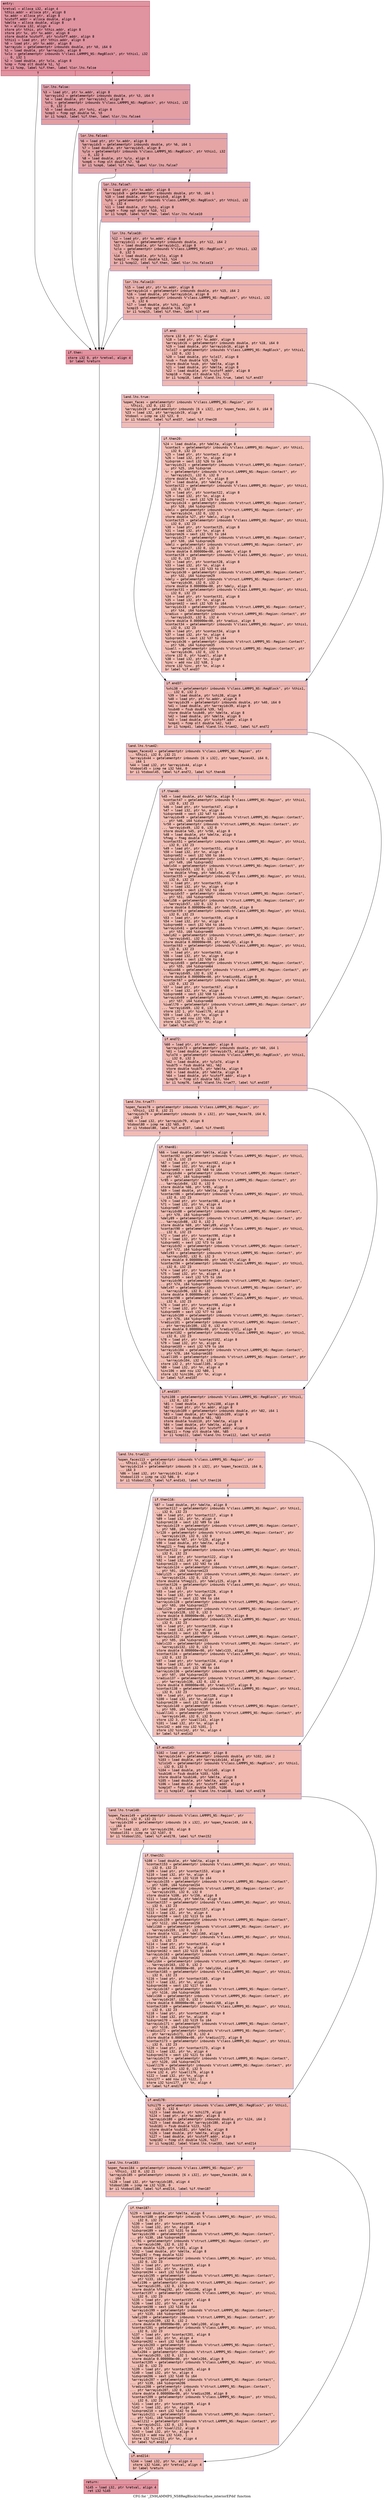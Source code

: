 digraph "CFG for '_ZN9LAMMPS_NS8RegBlock16surface_interiorEPdd' function" {
	label="CFG for '_ZN9LAMMPS_NS8RegBlock16surface_interiorEPdd' function";

	Node0x55e6d4febbb0 [shape=record,color="#b70d28ff", style=filled, fillcolor="#b70d2870" fontname="Courier",label="{entry:\l|  %retval = alloca i32, align 4\l  %this.addr = alloca ptr, align 8\l  %x.addr = alloca ptr, align 8\l  %cutoff.addr = alloca double, align 8\l  %delta = alloca double, align 8\l  %n = alloca i32, align 4\l  store ptr %this, ptr %this.addr, align 8\l  store ptr %x, ptr %x.addr, align 8\l  store double %cutoff, ptr %cutoff.addr, align 8\l  %this1 = load ptr, ptr %this.addr, align 8\l  %0 = load ptr, ptr %x.addr, align 8\l  %arrayidx = getelementptr inbounds double, ptr %0, i64 0\l  %1 = load double, ptr %arrayidx, align 8\l  %xlo = getelementptr inbounds %\"class.LAMMPS_NS::RegBlock\", ptr %this1, i32\l... 0, i32 1\l  %2 = load double, ptr %xlo, align 8\l  %cmp = fcmp olt double %1, %2\l  br i1 %cmp, label %if.then, label %lor.lhs.false\l|{<s0>T|<s1>F}}"];
	Node0x55e6d4febbb0:s0 -> Node0x55e6d4fec6a0[tooltip="entry -> if.then\nProbability 50.00%" ];
	Node0x55e6d4febbb0:s1 -> Node0x55e6d4fec710[tooltip="entry -> lor.lhs.false\nProbability 50.00%" ];
	Node0x55e6d4fec710 [shape=record,color="#3d50c3ff", style=filled, fillcolor="#be242e70" fontname="Courier",label="{lor.lhs.false:\l|  %3 = load ptr, ptr %x.addr, align 8\l  %arrayidx2 = getelementptr inbounds double, ptr %3, i64 0\l  %4 = load double, ptr %arrayidx2, align 8\l  %xhi = getelementptr inbounds %\"class.LAMMPS_NS::RegBlock\", ptr %this1, i32\l... 0, i32 2\l  %5 = load double, ptr %xhi, align 8\l  %cmp3 = fcmp ogt double %4, %5\l  br i1 %cmp3, label %if.then, label %lor.lhs.false4\l|{<s0>T|<s1>F}}"];
	Node0x55e6d4fec710:s0 -> Node0x55e6d4fec6a0[tooltip="lor.lhs.false -> if.then\nProbability 50.00%" ];
	Node0x55e6d4fec710:s1 -> Node0x55e6d4fecc20[tooltip="lor.lhs.false -> lor.lhs.false4\nProbability 50.00%" ];
	Node0x55e6d4fecc20 [shape=record,color="#3d50c3ff", style=filled, fillcolor="#c5333470" fontname="Courier",label="{lor.lhs.false4:\l|  %6 = load ptr, ptr %x.addr, align 8\l  %arrayidx5 = getelementptr inbounds double, ptr %6, i64 1\l  %7 = load double, ptr %arrayidx5, align 8\l  %ylo = getelementptr inbounds %\"class.LAMMPS_NS::RegBlock\", ptr %this1, i32\l... 0, i32 3\l  %8 = load double, ptr %ylo, align 8\l  %cmp6 = fcmp olt double %7, %8\l  br i1 %cmp6, label %if.then, label %lor.lhs.false7\l|{<s0>T|<s1>F}}"];
	Node0x55e6d4fecc20:s0 -> Node0x55e6d4fec6a0[tooltip="lor.lhs.false4 -> if.then\nProbability 50.00%" ];
	Node0x55e6d4fecc20:s1 -> Node0x55e6d4fed130[tooltip="lor.lhs.false4 -> lor.lhs.false7\nProbability 50.00%" ];
	Node0x55e6d4fed130 [shape=record,color="#3d50c3ff", style=filled, fillcolor="#ca3b3770" fontname="Courier",label="{lor.lhs.false7:\l|  %9 = load ptr, ptr %x.addr, align 8\l  %arrayidx8 = getelementptr inbounds double, ptr %9, i64 1\l  %10 = load double, ptr %arrayidx8, align 8\l  %yhi = getelementptr inbounds %\"class.LAMMPS_NS::RegBlock\", ptr %this1, i32\l... 0, i32 4\l  %11 = load double, ptr %yhi, align 8\l  %cmp9 = fcmp ogt double %10, %11\l  br i1 %cmp9, label %if.then, label %lor.lhs.false10\l|{<s0>T|<s1>F}}"];
	Node0x55e6d4fed130:s0 -> Node0x55e6d4fec6a0[tooltip="lor.lhs.false7 -> if.then\nProbability 50.00%" ];
	Node0x55e6d4fed130:s1 -> Node0x55e6d4fed7e0[tooltip="lor.lhs.false7 -> lor.lhs.false10\nProbability 50.00%" ];
	Node0x55e6d4fed7e0 [shape=record,color="#3d50c3ff", style=filled, fillcolor="#d0473d70" fontname="Courier",label="{lor.lhs.false10:\l|  %12 = load ptr, ptr %x.addr, align 8\l  %arrayidx11 = getelementptr inbounds double, ptr %12, i64 2\l  %13 = load double, ptr %arrayidx11, align 8\l  %zlo = getelementptr inbounds %\"class.LAMMPS_NS::RegBlock\", ptr %this1, i32\l... 0, i32 5\l  %14 = load double, ptr %zlo, align 8\l  %cmp12 = fcmp olt double %13, %14\l  br i1 %cmp12, label %if.then, label %lor.lhs.false13\l|{<s0>T|<s1>F}}"];
	Node0x55e6d4fed7e0:s0 -> Node0x55e6d4fec6a0[tooltip="lor.lhs.false10 -> if.then\nProbability 50.00%" ];
	Node0x55e6d4fed7e0:s1 -> Node0x55e6d4fedcd0[tooltip="lor.lhs.false10 -> lor.lhs.false13\nProbability 50.00%" ];
	Node0x55e6d4fedcd0 [shape=record,color="#3d50c3ff", style=filled, fillcolor="#d6524470" fontname="Courier",label="{lor.lhs.false13:\l|  %15 = load ptr, ptr %x.addr, align 8\l  %arrayidx14 = getelementptr inbounds double, ptr %15, i64 2\l  %16 = load double, ptr %arrayidx14, align 8\l  %zhi = getelementptr inbounds %\"class.LAMMPS_NS::RegBlock\", ptr %this1, i32\l... 0, i32 6\l  %17 = load double, ptr %zhi, align 8\l  %cmp15 = fcmp ogt double %16, %17\l  br i1 %cmp15, label %if.then, label %if.end\l|{<s0>T|<s1>F}}"];
	Node0x55e6d4fedcd0:s0 -> Node0x55e6d4fec6a0[tooltip="lor.lhs.false13 -> if.then\nProbability 50.00%" ];
	Node0x55e6d4fedcd0:s1 -> Node0x55e6d4fee1e0[tooltip="lor.lhs.false13 -> if.end\nProbability 50.00%" ];
	Node0x55e6d4fec6a0 [shape=record,color="#b70d28ff", style=filled, fillcolor="#b70d2870" fontname="Courier",label="{if.then:\l|  store i32 0, ptr %retval, align 4\l  br label %return\l}"];
	Node0x55e6d4fec6a0 -> Node0x55e6d4fee3a0[tooltip="if.then -> return\nProbability 100.00%" ];
	Node0x55e6d4fee1e0 [shape=record,color="#3d50c3ff", style=filled, fillcolor="#dc5d4a70" fontname="Courier",label="{if.end:\l|  store i32 0, ptr %n, align 4\l  %18 = load ptr, ptr %x.addr, align 8\l  %arrayidx16 = getelementptr inbounds double, ptr %18, i64 0\l  %19 = load double, ptr %arrayidx16, align 8\l  %xlo17 = getelementptr inbounds %\"class.LAMMPS_NS::RegBlock\", ptr %this1,\l... i32 0, i32 1\l  %20 = load double, ptr %xlo17, align 8\l  %sub = fsub double %19, %20\l  store double %sub, ptr %delta, align 8\l  %21 = load double, ptr %delta, align 8\l  %22 = load double, ptr %cutoff.addr, align 8\l  %cmp18 = fcmp olt double %21, %22\l  br i1 %cmp18, label %land.lhs.true, label %if.end37\l|{<s0>T|<s1>F}}"];
	Node0x55e6d4fee1e0:s0 -> Node0x55e6d4feeb50[tooltip="if.end -> land.lhs.true\nProbability 50.00%" ];
	Node0x55e6d4fee1e0:s1 -> Node0x55e6d4feebd0[tooltip="if.end -> if.end37\nProbability 50.00%" ];
	Node0x55e6d4feeb50 [shape=record,color="#3d50c3ff", style=filled, fillcolor="#e1675170" fontname="Courier",label="{land.lhs.true:\l|  %open_faces = getelementptr inbounds %\"class.LAMMPS_NS::Region\", ptr\l... %this1, i32 0, i32 21\l  %arrayidx19 = getelementptr inbounds [6 x i32], ptr %open_faces, i64 0, i64 0\l  %23 = load i32, ptr %arrayidx19, align 8\l  %tobool = icmp ne i32 %23, 0\l  br i1 %tobool, label %if.end37, label %if.then20\l|{<s0>T|<s1>F}}"];
	Node0x55e6d4feeb50:s0 -> Node0x55e6d4feebd0[tooltip="land.lhs.true -> if.end37\nProbability 62.50%" ];
	Node0x55e6d4feeb50:s1 -> Node0x55e6d4fef010[tooltip="land.lhs.true -> if.then20\nProbability 37.50%" ];
	Node0x55e6d4fef010 [shape=record,color="#3d50c3ff", style=filled, fillcolor="#e5705870" fontname="Courier",label="{if.then20:\l|  %24 = load double, ptr %delta, align 8\l  %contact = getelementptr inbounds %\"class.LAMMPS_NS::Region\", ptr %this1,\l... i32 0, i32 23\l  %25 = load ptr, ptr %contact, align 8\l  %26 = load i32, ptr %n, align 4\l  %idxprom = sext i32 %26 to i64\l  %arrayidx21 = getelementptr inbounds %\"struct.LAMMPS_NS::Region::Contact\",\l... ptr %25, i64 %idxprom\l  %r = getelementptr inbounds %\"struct.LAMMPS_NS::Region::Contact\", ptr\l... %arrayidx21, i32 0, i32 0\l  store double %24, ptr %r, align 8\l  %27 = load double, ptr %delta, align 8\l  %contact22 = getelementptr inbounds %\"class.LAMMPS_NS::Region\", ptr %this1,\l... i32 0, i32 23\l  %28 = load ptr, ptr %contact22, align 8\l  %29 = load i32, ptr %n, align 4\l  %idxprom23 = sext i32 %29 to i64\l  %arrayidx24 = getelementptr inbounds %\"struct.LAMMPS_NS::Region::Contact\",\l... ptr %28, i64 %idxprom23\l  %delx = getelementptr inbounds %\"struct.LAMMPS_NS::Region::Contact\", ptr\l... %arrayidx24, i32 0, i32 1\l  store double %27, ptr %delx, align 8\l  %contact25 = getelementptr inbounds %\"class.LAMMPS_NS::Region\", ptr %this1,\l... i32 0, i32 23\l  %30 = load ptr, ptr %contact25, align 8\l  %31 = load i32, ptr %n, align 4\l  %idxprom26 = sext i32 %31 to i64\l  %arrayidx27 = getelementptr inbounds %\"struct.LAMMPS_NS::Region::Contact\",\l... ptr %30, i64 %idxprom26\l  %delz = getelementptr inbounds %\"struct.LAMMPS_NS::Region::Contact\", ptr\l... %arrayidx27, i32 0, i32 3\l  store double 0.000000e+00, ptr %delz, align 8\l  %contact28 = getelementptr inbounds %\"class.LAMMPS_NS::Region\", ptr %this1,\l... i32 0, i32 23\l  %32 = load ptr, ptr %contact28, align 8\l  %33 = load i32, ptr %n, align 4\l  %idxprom29 = sext i32 %33 to i64\l  %arrayidx30 = getelementptr inbounds %\"struct.LAMMPS_NS::Region::Contact\",\l... ptr %32, i64 %idxprom29\l  %dely = getelementptr inbounds %\"struct.LAMMPS_NS::Region::Contact\", ptr\l... %arrayidx30, i32 0, i32 2\l  store double 0.000000e+00, ptr %dely, align 8\l  %contact31 = getelementptr inbounds %\"class.LAMMPS_NS::Region\", ptr %this1,\l... i32 0, i32 23\l  %34 = load ptr, ptr %contact31, align 8\l  %35 = load i32, ptr %n, align 4\l  %idxprom32 = sext i32 %35 to i64\l  %arrayidx33 = getelementptr inbounds %\"struct.LAMMPS_NS::Region::Contact\",\l... ptr %34, i64 %idxprom32\l  %radius = getelementptr inbounds %\"struct.LAMMPS_NS::Region::Contact\", ptr\l... %arrayidx33, i32 0, i32 4\l  store double 0.000000e+00, ptr %radius, align 8\l  %contact34 = getelementptr inbounds %\"class.LAMMPS_NS::Region\", ptr %this1,\l... i32 0, i32 23\l  %36 = load ptr, ptr %contact34, align 8\l  %37 = load i32, ptr %n, align 4\l  %idxprom35 = sext i32 %37 to i64\l  %arrayidx36 = getelementptr inbounds %\"struct.LAMMPS_NS::Region::Contact\",\l... ptr %36, i64 %idxprom35\l  %iwall = getelementptr inbounds %\"struct.LAMMPS_NS::Region::Contact\", ptr\l... %arrayidx36, i32 0, i32 5\l  store i32 0, ptr %iwall, align 8\l  %38 = load i32, ptr %n, align 4\l  %inc = add nsw i32 %38, 1\l  store i32 %inc, ptr %n, align 4\l  br label %if.end37\l}"];
	Node0x55e6d4fef010 -> Node0x55e6d4feebd0[tooltip="if.then20 -> if.end37\nProbability 100.00%" ];
	Node0x55e6d4feebd0 [shape=record,color="#3d50c3ff", style=filled, fillcolor="#dc5d4a70" fontname="Courier",label="{if.end37:\l|  %xhi38 = getelementptr inbounds %\"class.LAMMPS_NS::RegBlock\", ptr %this1,\l... i32 0, i32 2\l  %39 = load double, ptr %xhi38, align 8\l  %40 = load ptr, ptr %x.addr, align 8\l  %arrayidx39 = getelementptr inbounds double, ptr %40, i64 0\l  %41 = load double, ptr %arrayidx39, align 8\l  %sub40 = fsub double %39, %41\l  store double %sub40, ptr %delta, align 8\l  %42 = load double, ptr %delta, align 8\l  %43 = load double, ptr %cutoff.addr, align 8\l  %cmp41 = fcmp olt double %42, %43\l  br i1 %cmp41, label %land.lhs.true42, label %if.end72\l|{<s0>T|<s1>F}}"];
	Node0x55e6d4feebd0:s0 -> Node0x55e6d4ff1df0[tooltip="if.end37 -> land.lhs.true42\nProbability 50.00%" ];
	Node0x55e6d4feebd0:s1 -> Node0x55e6d4ff1e70[tooltip="if.end37 -> if.end72\nProbability 50.00%" ];
	Node0x55e6d4ff1df0 [shape=record,color="#3d50c3ff", style=filled, fillcolor="#e1675170" fontname="Courier",label="{land.lhs.true42:\l|  %open_faces43 = getelementptr inbounds %\"class.LAMMPS_NS::Region\", ptr\l... %this1, i32 0, i32 21\l  %arrayidx44 = getelementptr inbounds [6 x i32], ptr %open_faces43, i64 0,\l... i64 1\l  %44 = load i32, ptr %arrayidx44, align 4\l  %tobool45 = icmp ne i32 %44, 0\l  br i1 %tobool45, label %if.end72, label %if.then46\l|{<s0>T|<s1>F}}"];
	Node0x55e6d4ff1df0:s0 -> Node0x55e6d4ff1e70[tooltip="land.lhs.true42 -> if.end72\nProbability 62.50%" ];
	Node0x55e6d4ff1df0:s1 -> Node0x55e6d4ff22c0[tooltip="land.lhs.true42 -> if.then46\nProbability 37.50%" ];
	Node0x55e6d4ff22c0 [shape=record,color="#3d50c3ff", style=filled, fillcolor="#e5705870" fontname="Courier",label="{if.then46:\l|  %45 = load double, ptr %delta, align 8\l  %contact47 = getelementptr inbounds %\"class.LAMMPS_NS::Region\", ptr %this1,\l... i32 0, i32 23\l  %46 = load ptr, ptr %contact47, align 8\l  %47 = load i32, ptr %n, align 4\l  %idxprom48 = sext i32 %47 to i64\l  %arrayidx49 = getelementptr inbounds %\"struct.LAMMPS_NS::Region::Contact\",\l... ptr %46, i64 %idxprom48\l  %r50 = getelementptr inbounds %\"struct.LAMMPS_NS::Region::Contact\", ptr\l... %arrayidx49, i32 0, i32 0\l  store double %45, ptr %r50, align 8\l  %48 = load double, ptr %delta, align 8\l  %fneg = fneg double %48\l  %contact51 = getelementptr inbounds %\"class.LAMMPS_NS::Region\", ptr %this1,\l... i32 0, i32 23\l  %49 = load ptr, ptr %contact51, align 8\l  %50 = load i32, ptr %n, align 4\l  %idxprom52 = sext i32 %50 to i64\l  %arrayidx53 = getelementptr inbounds %\"struct.LAMMPS_NS::Region::Contact\",\l... ptr %49, i64 %idxprom52\l  %delx54 = getelementptr inbounds %\"struct.LAMMPS_NS::Region::Contact\", ptr\l... %arrayidx53, i32 0, i32 1\l  store double %fneg, ptr %delx54, align 8\l  %contact55 = getelementptr inbounds %\"class.LAMMPS_NS::Region\", ptr %this1,\l... i32 0, i32 23\l  %51 = load ptr, ptr %contact55, align 8\l  %52 = load i32, ptr %n, align 4\l  %idxprom56 = sext i32 %52 to i64\l  %arrayidx57 = getelementptr inbounds %\"struct.LAMMPS_NS::Region::Contact\",\l... ptr %51, i64 %idxprom56\l  %delz58 = getelementptr inbounds %\"struct.LAMMPS_NS::Region::Contact\", ptr\l... %arrayidx57, i32 0, i32 3\l  store double 0.000000e+00, ptr %delz58, align 8\l  %contact59 = getelementptr inbounds %\"class.LAMMPS_NS::Region\", ptr %this1,\l... i32 0, i32 23\l  %53 = load ptr, ptr %contact59, align 8\l  %54 = load i32, ptr %n, align 4\l  %idxprom60 = sext i32 %54 to i64\l  %arrayidx61 = getelementptr inbounds %\"struct.LAMMPS_NS::Region::Contact\",\l... ptr %53, i64 %idxprom60\l  %dely62 = getelementptr inbounds %\"struct.LAMMPS_NS::Region::Contact\", ptr\l... %arrayidx61, i32 0, i32 2\l  store double 0.000000e+00, ptr %dely62, align 8\l  %contact63 = getelementptr inbounds %\"class.LAMMPS_NS::Region\", ptr %this1,\l... i32 0, i32 23\l  %55 = load ptr, ptr %contact63, align 8\l  %56 = load i32, ptr %n, align 4\l  %idxprom64 = sext i32 %56 to i64\l  %arrayidx65 = getelementptr inbounds %\"struct.LAMMPS_NS::Region::Contact\",\l... ptr %55, i64 %idxprom64\l  %radius66 = getelementptr inbounds %\"struct.LAMMPS_NS::Region::Contact\", ptr\l... %arrayidx65, i32 0, i32 4\l  store double 0.000000e+00, ptr %radius66, align 8\l  %contact67 = getelementptr inbounds %\"class.LAMMPS_NS::Region\", ptr %this1,\l... i32 0, i32 23\l  %57 = load ptr, ptr %contact67, align 8\l  %58 = load i32, ptr %n, align 4\l  %idxprom68 = sext i32 %58 to i64\l  %arrayidx69 = getelementptr inbounds %\"struct.LAMMPS_NS::Region::Contact\",\l... ptr %57, i64 %idxprom68\l  %iwall70 = getelementptr inbounds %\"struct.LAMMPS_NS::Region::Contact\", ptr\l... %arrayidx69, i32 0, i32 5\l  store i32 1, ptr %iwall70, align 8\l  %59 = load i32, ptr %n, align 4\l  %inc71 = add nsw i32 %59, 1\l  store i32 %inc71, ptr %n, align 4\l  br label %if.end72\l}"];
	Node0x55e6d4ff22c0 -> Node0x55e6d4ff1e70[tooltip="if.then46 -> if.end72\nProbability 100.00%" ];
	Node0x55e6d4ff1e70 [shape=record,color="#3d50c3ff", style=filled, fillcolor="#dc5d4a70" fontname="Courier",label="{if.end72:\l|  %60 = load ptr, ptr %x.addr, align 8\l  %arrayidx73 = getelementptr inbounds double, ptr %60, i64 1\l  %61 = load double, ptr %arrayidx73, align 8\l  %ylo74 = getelementptr inbounds %\"class.LAMMPS_NS::RegBlock\", ptr %this1,\l... i32 0, i32 3\l  %62 = load double, ptr %ylo74, align 8\l  %sub75 = fsub double %61, %62\l  store double %sub75, ptr %delta, align 8\l  %63 = load double, ptr %delta, align 8\l  %64 = load double, ptr %cutoff.addr, align 8\l  %cmp76 = fcmp olt double %63, %64\l  br i1 %cmp76, label %land.lhs.true77, label %if.end107\l|{<s0>T|<s1>F}}"];
	Node0x55e6d4ff1e70:s0 -> Node0x55e6d4ff5960[tooltip="if.end72 -> land.lhs.true77\nProbability 50.00%" ];
	Node0x55e6d4ff1e70:s1 -> Node0x55e6d4ff59e0[tooltip="if.end72 -> if.end107\nProbability 50.00%" ];
	Node0x55e6d4ff5960 [shape=record,color="#3d50c3ff", style=filled, fillcolor="#e1675170" fontname="Courier",label="{land.lhs.true77:\l|  %open_faces78 = getelementptr inbounds %\"class.LAMMPS_NS::Region\", ptr\l... %this1, i32 0, i32 21\l  %arrayidx79 = getelementptr inbounds [6 x i32], ptr %open_faces78, i64 0,\l... i64 2\l  %65 = load i32, ptr %arrayidx79, align 8\l  %tobool80 = icmp ne i32 %65, 0\l  br i1 %tobool80, label %if.end107, label %if.then81\l|{<s0>T|<s1>F}}"];
	Node0x55e6d4ff5960:s0 -> Node0x55e6d4ff59e0[tooltip="land.lhs.true77 -> if.end107\nProbability 62.50%" ];
	Node0x55e6d4ff5960:s1 -> Node0x55e6d4ff5e30[tooltip="land.lhs.true77 -> if.then81\nProbability 37.50%" ];
	Node0x55e6d4ff5e30 [shape=record,color="#3d50c3ff", style=filled, fillcolor="#e5705870" fontname="Courier",label="{if.then81:\l|  %66 = load double, ptr %delta, align 8\l  %contact82 = getelementptr inbounds %\"class.LAMMPS_NS::Region\", ptr %this1,\l... i32 0, i32 23\l  %67 = load ptr, ptr %contact82, align 8\l  %68 = load i32, ptr %n, align 4\l  %idxprom83 = sext i32 %68 to i64\l  %arrayidx84 = getelementptr inbounds %\"struct.LAMMPS_NS::Region::Contact\",\l... ptr %67, i64 %idxprom83\l  %r85 = getelementptr inbounds %\"struct.LAMMPS_NS::Region::Contact\", ptr\l... %arrayidx84, i32 0, i32 0\l  store double %66, ptr %r85, align 8\l  %69 = load double, ptr %delta, align 8\l  %contact86 = getelementptr inbounds %\"class.LAMMPS_NS::Region\", ptr %this1,\l... i32 0, i32 23\l  %70 = load ptr, ptr %contact86, align 8\l  %71 = load i32, ptr %n, align 4\l  %idxprom87 = sext i32 %71 to i64\l  %arrayidx88 = getelementptr inbounds %\"struct.LAMMPS_NS::Region::Contact\",\l... ptr %70, i64 %idxprom87\l  %dely89 = getelementptr inbounds %\"struct.LAMMPS_NS::Region::Contact\", ptr\l... %arrayidx88, i32 0, i32 2\l  store double %69, ptr %dely89, align 8\l  %contact90 = getelementptr inbounds %\"class.LAMMPS_NS::Region\", ptr %this1,\l... i32 0, i32 23\l  %72 = load ptr, ptr %contact90, align 8\l  %73 = load i32, ptr %n, align 4\l  %idxprom91 = sext i32 %73 to i64\l  %arrayidx92 = getelementptr inbounds %\"struct.LAMMPS_NS::Region::Contact\",\l... ptr %72, i64 %idxprom91\l  %delz93 = getelementptr inbounds %\"struct.LAMMPS_NS::Region::Contact\", ptr\l... %arrayidx92, i32 0, i32 3\l  store double 0.000000e+00, ptr %delz93, align 8\l  %contact94 = getelementptr inbounds %\"class.LAMMPS_NS::Region\", ptr %this1,\l... i32 0, i32 23\l  %74 = load ptr, ptr %contact94, align 8\l  %75 = load i32, ptr %n, align 4\l  %idxprom95 = sext i32 %75 to i64\l  %arrayidx96 = getelementptr inbounds %\"struct.LAMMPS_NS::Region::Contact\",\l... ptr %74, i64 %idxprom95\l  %delx97 = getelementptr inbounds %\"struct.LAMMPS_NS::Region::Contact\", ptr\l... %arrayidx96, i32 0, i32 1\l  store double 0.000000e+00, ptr %delx97, align 8\l  %contact98 = getelementptr inbounds %\"class.LAMMPS_NS::Region\", ptr %this1,\l... i32 0, i32 23\l  %76 = load ptr, ptr %contact98, align 8\l  %77 = load i32, ptr %n, align 4\l  %idxprom99 = sext i32 %77 to i64\l  %arrayidx100 = getelementptr inbounds %\"struct.LAMMPS_NS::Region::Contact\",\l... ptr %76, i64 %idxprom99\l  %radius101 = getelementptr inbounds %\"struct.LAMMPS_NS::Region::Contact\",\l... ptr %arrayidx100, i32 0, i32 4\l  store double 0.000000e+00, ptr %radius101, align 8\l  %contact102 = getelementptr inbounds %\"class.LAMMPS_NS::Region\", ptr %this1,\l... i32 0, i32 23\l  %78 = load ptr, ptr %contact102, align 8\l  %79 = load i32, ptr %n, align 4\l  %idxprom103 = sext i32 %79 to i64\l  %arrayidx104 = getelementptr inbounds %\"struct.LAMMPS_NS::Region::Contact\",\l... ptr %78, i64 %idxprom103\l  %iwall105 = getelementptr inbounds %\"struct.LAMMPS_NS::Region::Contact\", ptr\l... %arrayidx104, i32 0, i32 5\l  store i32 2, ptr %iwall105, align 8\l  %80 = load i32, ptr %n, align 4\l  %inc106 = add nsw i32 %80, 1\l  store i32 %inc106, ptr %n, align 4\l  br label %if.end107\l}"];
	Node0x55e6d4ff5e30 -> Node0x55e6d4ff59e0[tooltip="if.then81 -> if.end107\nProbability 100.00%" ];
	Node0x55e6d4ff59e0 [shape=record,color="#3d50c3ff", style=filled, fillcolor="#dc5d4a70" fontname="Courier",label="{if.end107:\l|  %yhi108 = getelementptr inbounds %\"class.LAMMPS_NS::RegBlock\", ptr %this1,\l... i32 0, i32 4\l  %81 = load double, ptr %yhi108, align 8\l  %82 = load ptr, ptr %x.addr, align 8\l  %arrayidx109 = getelementptr inbounds double, ptr %82, i64 1\l  %83 = load double, ptr %arrayidx109, align 8\l  %sub110 = fsub double %81, %83\l  store double %sub110, ptr %delta, align 8\l  %84 = load double, ptr %delta, align 8\l  %85 = load double, ptr %cutoff.addr, align 8\l  %cmp111 = fcmp olt double %84, %85\l  br i1 %cmp111, label %land.lhs.true112, label %if.end143\l|{<s0>T|<s1>F}}"];
	Node0x55e6d4ff59e0:s0 -> Node0x55e6d4ff8660[tooltip="if.end107 -> land.lhs.true112\nProbability 50.00%" ];
	Node0x55e6d4ff59e0:s1 -> Node0x55e6d4ff8700[tooltip="if.end107 -> if.end143\nProbability 50.00%" ];
	Node0x55e6d4ff8660 [shape=record,color="#3d50c3ff", style=filled, fillcolor="#e1675170" fontname="Courier",label="{land.lhs.true112:\l|  %open_faces113 = getelementptr inbounds %\"class.LAMMPS_NS::Region\", ptr\l... %this1, i32 0, i32 21\l  %arrayidx114 = getelementptr inbounds [6 x i32], ptr %open_faces113, i64 0,\l... i64 3\l  %86 = load i32, ptr %arrayidx114, align 4\l  %tobool115 = icmp ne i32 %86, 0\l  br i1 %tobool115, label %if.end143, label %if.then116\l|{<s0>T|<s1>F}}"];
	Node0x55e6d4ff8660:s0 -> Node0x55e6d4ff8700[tooltip="land.lhs.true112 -> if.end143\nProbability 62.50%" ];
	Node0x55e6d4ff8660:s1 -> Node0x55e6d4ff8b50[tooltip="land.lhs.true112 -> if.then116\nProbability 37.50%" ];
	Node0x55e6d4ff8b50 [shape=record,color="#3d50c3ff", style=filled, fillcolor="#e5705870" fontname="Courier",label="{if.then116:\l|  %87 = load double, ptr %delta, align 8\l  %contact117 = getelementptr inbounds %\"class.LAMMPS_NS::Region\", ptr %this1,\l... i32 0, i32 23\l  %88 = load ptr, ptr %contact117, align 8\l  %89 = load i32, ptr %n, align 4\l  %idxprom118 = sext i32 %89 to i64\l  %arrayidx119 = getelementptr inbounds %\"struct.LAMMPS_NS::Region::Contact\",\l... ptr %88, i64 %idxprom118\l  %r120 = getelementptr inbounds %\"struct.LAMMPS_NS::Region::Contact\", ptr\l... %arrayidx119, i32 0, i32 0\l  store double %87, ptr %r120, align 8\l  %90 = load double, ptr %delta, align 8\l  %fneg121 = fneg double %90\l  %contact122 = getelementptr inbounds %\"class.LAMMPS_NS::Region\", ptr %this1,\l... i32 0, i32 23\l  %91 = load ptr, ptr %contact122, align 8\l  %92 = load i32, ptr %n, align 4\l  %idxprom123 = sext i32 %92 to i64\l  %arrayidx124 = getelementptr inbounds %\"struct.LAMMPS_NS::Region::Contact\",\l... ptr %91, i64 %idxprom123\l  %dely125 = getelementptr inbounds %\"struct.LAMMPS_NS::Region::Contact\", ptr\l... %arrayidx124, i32 0, i32 2\l  store double %fneg121, ptr %dely125, align 8\l  %contact126 = getelementptr inbounds %\"class.LAMMPS_NS::Region\", ptr %this1,\l... i32 0, i32 23\l  %93 = load ptr, ptr %contact126, align 8\l  %94 = load i32, ptr %n, align 4\l  %idxprom127 = sext i32 %94 to i64\l  %arrayidx128 = getelementptr inbounds %\"struct.LAMMPS_NS::Region::Contact\",\l... ptr %93, i64 %idxprom127\l  %delz129 = getelementptr inbounds %\"struct.LAMMPS_NS::Region::Contact\", ptr\l... %arrayidx128, i32 0, i32 3\l  store double 0.000000e+00, ptr %delz129, align 8\l  %contact130 = getelementptr inbounds %\"class.LAMMPS_NS::Region\", ptr %this1,\l... i32 0, i32 23\l  %95 = load ptr, ptr %contact130, align 8\l  %96 = load i32, ptr %n, align 4\l  %idxprom131 = sext i32 %96 to i64\l  %arrayidx132 = getelementptr inbounds %\"struct.LAMMPS_NS::Region::Contact\",\l... ptr %95, i64 %idxprom131\l  %delx133 = getelementptr inbounds %\"struct.LAMMPS_NS::Region::Contact\", ptr\l... %arrayidx132, i32 0, i32 1\l  store double 0.000000e+00, ptr %delx133, align 8\l  %contact134 = getelementptr inbounds %\"class.LAMMPS_NS::Region\", ptr %this1,\l... i32 0, i32 23\l  %97 = load ptr, ptr %contact134, align 8\l  %98 = load i32, ptr %n, align 4\l  %idxprom135 = sext i32 %98 to i64\l  %arrayidx136 = getelementptr inbounds %\"struct.LAMMPS_NS::Region::Contact\",\l... ptr %97, i64 %idxprom135\l  %radius137 = getelementptr inbounds %\"struct.LAMMPS_NS::Region::Contact\",\l... ptr %arrayidx136, i32 0, i32 4\l  store double 0.000000e+00, ptr %radius137, align 8\l  %contact138 = getelementptr inbounds %\"class.LAMMPS_NS::Region\", ptr %this1,\l... i32 0, i32 23\l  %99 = load ptr, ptr %contact138, align 8\l  %100 = load i32, ptr %n, align 4\l  %idxprom139 = sext i32 %100 to i64\l  %arrayidx140 = getelementptr inbounds %\"struct.LAMMPS_NS::Region::Contact\",\l... ptr %99, i64 %idxprom139\l  %iwall141 = getelementptr inbounds %\"struct.LAMMPS_NS::Region::Contact\", ptr\l... %arrayidx140, i32 0, i32 5\l  store i32 3, ptr %iwall141, align 8\l  %101 = load i32, ptr %n, align 4\l  %inc142 = add nsw i32 %101, 1\l  store i32 %inc142, ptr %n, align 4\l  br label %if.end143\l}"];
	Node0x55e6d4ff8b50 -> Node0x55e6d4ff8700[tooltip="if.then116 -> if.end143\nProbability 100.00%" ];
	Node0x55e6d4ff8700 [shape=record,color="#3d50c3ff", style=filled, fillcolor="#dc5d4a70" fontname="Courier",label="{if.end143:\l|  %102 = load ptr, ptr %x.addr, align 8\l  %arrayidx144 = getelementptr inbounds double, ptr %102, i64 2\l  %103 = load double, ptr %arrayidx144, align 8\l  %zlo145 = getelementptr inbounds %\"class.LAMMPS_NS::RegBlock\", ptr %this1,\l... i32 0, i32 5\l  %104 = load double, ptr %zlo145, align 8\l  %sub146 = fsub double %103, %104\l  store double %sub146, ptr %delta, align 8\l  %105 = load double, ptr %delta, align 8\l  %106 = load double, ptr %cutoff.addr, align 8\l  %cmp147 = fcmp olt double %105, %106\l  br i1 %cmp147, label %land.lhs.true148, label %if.end178\l|{<s0>T|<s1>F}}"];
	Node0x55e6d4ff8700:s0 -> Node0x55e6d4ffbbc0[tooltip="if.end143 -> land.lhs.true148\nProbability 50.00%" ];
	Node0x55e6d4ff8700:s1 -> Node0x55e6d4ffbc60[tooltip="if.end143 -> if.end178\nProbability 50.00%" ];
	Node0x55e6d4ffbbc0 [shape=record,color="#3d50c3ff", style=filled, fillcolor="#e1675170" fontname="Courier",label="{land.lhs.true148:\l|  %open_faces149 = getelementptr inbounds %\"class.LAMMPS_NS::Region\", ptr\l... %this1, i32 0, i32 21\l  %arrayidx150 = getelementptr inbounds [6 x i32], ptr %open_faces149, i64 0,\l... i64 4\l  %107 = load i32, ptr %arrayidx150, align 8\l  %tobool151 = icmp ne i32 %107, 0\l  br i1 %tobool151, label %if.end178, label %if.then152\l|{<s0>T|<s1>F}}"];
	Node0x55e6d4ffbbc0:s0 -> Node0x55e6d4ffbc60[tooltip="land.lhs.true148 -> if.end178\nProbability 62.50%" ];
	Node0x55e6d4ffbbc0:s1 -> Node0x55e6d4ffc0b0[tooltip="land.lhs.true148 -> if.then152\nProbability 37.50%" ];
	Node0x55e6d4ffc0b0 [shape=record,color="#3d50c3ff", style=filled, fillcolor="#e5705870" fontname="Courier",label="{if.then152:\l|  %108 = load double, ptr %delta, align 8\l  %contact153 = getelementptr inbounds %\"class.LAMMPS_NS::Region\", ptr %this1,\l... i32 0, i32 23\l  %109 = load ptr, ptr %contact153, align 8\l  %110 = load i32, ptr %n, align 4\l  %idxprom154 = sext i32 %110 to i64\l  %arrayidx155 = getelementptr inbounds %\"struct.LAMMPS_NS::Region::Contact\",\l... ptr %109, i64 %idxprom154\l  %r156 = getelementptr inbounds %\"struct.LAMMPS_NS::Region::Contact\", ptr\l... %arrayidx155, i32 0, i32 0\l  store double %108, ptr %r156, align 8\l  %111 = load double, ptr %delta, align 8\l  %contact157 = getelementptr inbounds %\"class.LAMMPS_NS::Region\", ptr %this1,\l... i32 0, i32 23\l  %112 = load ptr, ptr %contact157, align 8\l  %113 = load i32, ptr %n, align 4\l  %idxprom158 = sext i32 %113 to i64\l  %arrayidx159 = getelementptr inbounds %\"struct.LAMMPS_NS::Region::Contact\",\l... ptr %112, i64 %idxprom158\l  %delz160 = getelementptr inbounds %\"struct.LAMMPS_NS::Region::Contact\", ptr\l... %arrayidx159, i32 0, i32 3\l  store double %111, ptr %delz160, align 8\l  %contact161 = getelementptr inbounds %\"class.LAMMPS_NS::Region\", ptr %this1,\l... i32 0, i32 23\l  %114 = load ptr, ptr %contact161, align 8\l  %115 = load i32, ptr %n, align 4\l  %idxprom162 = sext i32 %115 to i64\l  %arrayidx163 = getelementptr inbounds %\"struct.LAMMPS_NS::Region::Contact\",\l... ptr %114, i64 %idxprom162\l  %dely164 = getelementptr inbounds %\"struct.LAMMPS_NS::Region::Contact\", ptr\l... %arrayidx163, i32 0, i32 2\l  store double 0.000000e+00, ptr %dely164, align 8\l  %contact165 = getelementptr inbounds %\"class.LAMMPS_NS::Region\", ptr %this1,\l... i32 0, i32 23\l  %116 = load ptr, ptr %contact165, align 8\l  %117 = load i32, ptr %n, align 4\l  %idxprom166 = sext i32 %117 to i64\l  %arrayidx167 = getelementptr inbounds %\"struct.LAMMPS_NS::Region::Contact\",\l... ptr %116, i64 %idxprom166\l  %delx168 = getelementptr inbounds %\"struct.LAMMPS_NS::Region::Contact\", ptr\l... %arrayidx167, i32 0, i32 1\l  store double 0.000000e+00, ptr %delx168, align 8\l  %contact169 = getelementptr inbounds %\"class.LAMMPS_NS::Region\", ptr %this1,\l... i32 0, i32 23\l  %118 = load ptr, ptr %contact169, align 8\l  %119 = load i32, ptr %n, align 4\l  %idxprom170 = sext i32 %119 to i64\l  %arrayidx171 = getelementptr inbounds %\"struct.LAMMPS_NS::Region::Contact\",\l... ptr %118, i64 %idxprom170\l  %radius172 = getelementptr inbounds %\"struct.LAMMPS_NS::Region::Contact\",\l... ptr %arrayidx171, i32 0, i32 4\l  store double 0.000000e+00, ptr %radius172, align 8\l  %contact173 = getelementptr inbounds %\"class.LAMMPS_NS::Region\", ptr %this1,\l... i32 0, i32 23\l  %120 = load ptr, ptr %contact173, align 8\l  %121 = load i32, ptr %n, align 4\l  %idxprom174 = sext i32 %121 to i64\l  %arrayidx175 = getelementptr inbounds %\"struct.LAMMPS_NS::Region::Contact\",\l... ptr %120, i64 %idxprom174\l  %iwall176 = getelementptr inbounds %\"struct.LAMMPS_NS::Region::Contact\", ptr\l... %arrayidx175, i32 0, i32 5\l  store i32 4, ptr %iwall176, align 8\l  %122 = load i32, ptr %n, align 4\l  %inc177 = add nsw i32 %122, 1\l  store i32 %inc177, ptr %n, align 4\l  br label %if.end178\l}"];
	Node0x55e6d4ffc0b0 -> Node0x55e6d4ffbc60[tooltip="if.then152 -> if.end178\nProbability 100.00%" ];
	Node0x55e6d4ffbc60 [shape=record,color="#3d50c3ff", style=filled, fillcolor="#dc5d4a70" fontname="Courier",label="{if.end178:\l|  %zhi179 = getelementptr inbounds %\"class.LAMMPS_NS::RegBlock\", ptr %this1,\l... i32 0, i32 6\l  %123 = load double, ptr %zhi179, align 8\l  %124 = load ptr, ptr %x.addr, align 8\l  %arrayidx180 = getelementptr inbounds double, ptr %124, i64 2\l  %125 = load double, ptr %arrayidx180, align 8\l  %sub181 = fsub double %123, %125\l  store double %sub181, ptr %delta, align 8\l  %126 = load double, ptr %delta, align 8\l  %127 = load double, ptr %cutoff.addr, align 8\l  %cmp182 = fcmp olt double %126, %127\l  br i1 %cmp182, label %land.lhs.true183, label %if.end214\l|{<s0>T|<s1>F}}"];
	Node0x55e6d4ffbc60:s0 -> Node0x55e6d4fff490[tooltip="if.end178 -> land.lhs.true183\nProbability 50.00%" ];
	Node0x55e6d4ffbc60:s1 -> Node0x55e6d4fff530[tooltip="if.end178 -> if.end214\nProbability 50.00%" ];
	Node0x55e6d4fff490 [shape=record,color="#3d50c3ff", style=filled, fillcolor="#e1675170" fontname="Courier",label="{land.lhs.true183:\l|  %open_faces184 = getelementptr inbounds %\"class.LAMMPS_NS::Region\", ptr\l... %this1, i32 0, i32 21\l  %arrayidx185 = getelementptr inbounds [6 x i32], ptr %open_faces184, i64 0,\l... i64 5\l  %128 = load i32, ptr %arrayidx185, align 4\l  %tobool186 = icmp ne i32 %128, 0\l  br i1 %tobool186, label %if.end214, label %if.then187\l|{<s0>T|<s1>F}}"];
	Node0x55e6d4fff490:s0 -> Node0x55e6d4fff530[tooltip="land.lhs.true183 -> if.end214\nProbability 62.50%" ];
	Node0x55e6d4fff490:s1 -> Node0x55e6d4fff980[tooltip="land.lhs.true183 -> if.then187\nProbability 37.50%" ];
	Node0x55e6d4fff980 [shape=record,color="#3d50c3ff", style=filled, fillcolor="#e5705870" fontname="Courier",label="{if.then187:\l|  %129 = load double, ptr %delta, align 8\l  %contact188 = getelementptr inbounds %\"class.LAMMPS_NS::Region\", ptr %this1,\l... i32 0, i32 23\l  %130 = load ptr, ptr %contact188, align 8\l  %131 = load i32, ptr %n, align 4\l  %idxprom189 = sext i32 %131 to i64\l  %arrayidx190 = getelementptr inbounds %\"struct.LAMMPS_NS::Region::Contact\",\l... ptr %130, i64 %idxprom189\l  %r191 = getelementptr inbounds %\"struct.LAMMPS_NS::Region::Contact\", ptr\l... %arrayidx190, i32 0, i32 0\l  store double %129, ptr %r191, align 8\l  %132 = load double, ptr %delta, align 8\l  %fneg192 = fneg double %132\l  %contact193 = getelementptr inbounds %\"class.LAMMPS_NS::Region\", ptr %this1,\l... i32 0, i32 23\l  %133 = load ptr, ptr %contact193, align 8\l  %134 = load i32, ptr %n, align 4\l  %idxprom194 = sext i32 %134 to i64\l  %arrayidx195 = getelementptr inbounds %\"struct.LAMMPS_NS::Region::Contact\",\l... ptr %133, i64 %idxprom194\l  %delz196 = getelementptr inbounds %\"struct.LAMMPS_NS::Region::Contact\", ptr\l... %arrayidx195, i32 0, i32 3\l  store double %fneg192, ptr %delz196, align 8\l  %contact197 = getelementptr inbounds %\"class.LAMMPS_NS::Region\", ptr %this1,\l... i32 0, i32 23\l  %135 = load ptr, ptr %contact197, align 8\l  %136 = load i32, ptr %n, align 4\l  %idxprom198 = sext i32 %136 to i64\l  %arrayidx199 = getelementptr inbounds %\"struct.LAMMPS_NS::Region::Contact\",\l... ptr %135, i64 %idxprom198\l  %dely200 = getelementptr inbounds %\"struct.LAMMPS_NS::Region::Contact\", ptr\l... %arrayidx199, i32 0, i32 2\l  store double 0.000000e+00, ptr %dely200, align 8\l  %contact201 = getelementptr inbounds %\"class.LAMMPS_NS::Region\", ptr %this1,\l... i32 0, i32 23\l  %137 = load ptr, ptr %contact201, align 8\l  %138 = load i32, ptr %n, align 4\l  %idxprom202 = sext i32 %138 to i64\l  %arrayidx203 = getelementptr inbounds %\"struct.LAMMPS_NS::Region::Contact\",\l... ptr %137, i64 %idxprom202\l  %delx204 = getelementptr inbounds %\"struct.LAMMPS_NS::Region::Contact\", ptr\l... %arrayidx203, i32 0, i32 1\l  store double 0.000000e+00, ptr %delx204, align 8\l  %contact205 = getelementptr inbounds %\"class.LAMMPS_NS::Region\", ptr %this1,\l... i32 0, i32 23\l  %139 = load ptr, ptr %contact205, align 8\l  %140 = load i32, ptr %n, align 4\l  %idxprom206 = sext i32 %140 to i64\l  %arrayidx207 = getelementptr inbounds %\"struct.LAMMPS_NS::Region::Contact\",\l... ptr %139, i64 %idxprom206\l  %radius208 = getelementptr inbounds %\"struct.LAMMPS_NS::Region::Contact\",\l... ptr %arrayidx207, i32 0, i32 4\l  store double 0.000000e+00, ptr %radius208, align 8\l  %contact209 = getelementptr inbounds %\"class.LAMMPS_NS::Region\", ptr %this1,\l... i32 0, i32 23\l  %141 = load ptr, ptr %contact209, align 8\l  %142 = load i32, ptr %n, align 4\l  %idxprom210 = sext i32 %142 to i64\l  %arrayidx211 = getelementptr inbounds %\"struct.LAMMPS_NS::Region::Contact\",\l... ptr %141, i64 %idxprom210\l  %iwall212 = getelementptr inbounds %\"struct.LAMMPS_NS::Region::Contact\", ptr\l... %arrayidx211, i32 0, i32 5\l  store i32 5, ptr %iwall212, align 8\l  %143 = load i32, ptr %n, align 4\l  %inc213 = add nsw i32 %143, 1\l  store i32 %inc213, ptr %n, align 4\l  br label %if.end214\l}"];
	Node0x55e6d4fff980 -> Node0x55e6d4fff530[tooltip="if.then187 -> if.end214\nProbability 100.00%" ];
	Node0x55e6d4fff530 [shape=record,color="#3d50c3ff", style=filled, fillcolor="#dc5d4a70" fontname="Courier",label="{if.end214:\l|  %144 = load i32, ptr %n, align 4\l  store i32 %144, ptr %retval, align 4\l  br label %return\l}"];
	Node0x55e6d4fff530 -> Node0x55e6d4fee3a0[tooltip="if.end214 -> return\nProbability 100.00%" ];
	Node0x55e6d4fee3a0 [shape=record,color="#b70d28ff", style=filled, fillcolor="#b70d2870" fontname="Courier",label="{return:\l|  %145 = load i32, ptr %retval, align 4\l  ret i32 %145\l}"];
}
